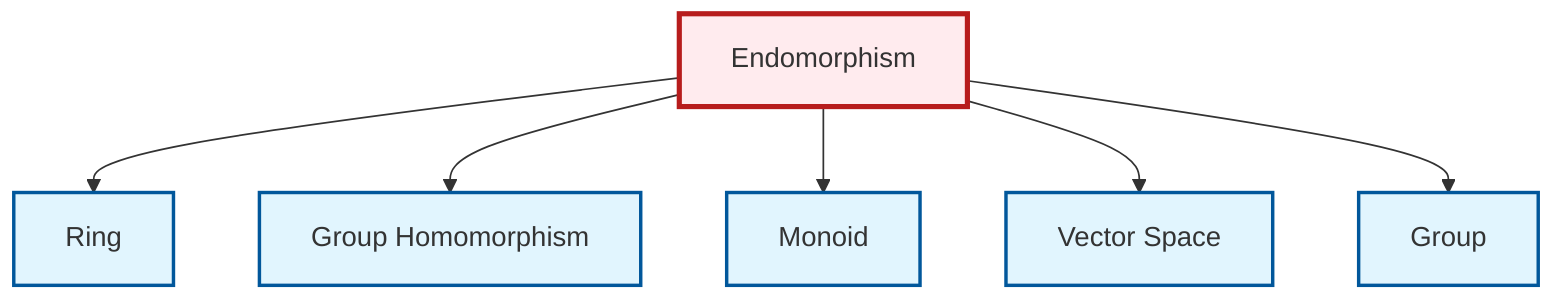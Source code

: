 graph TD
    classDef definition fill:#e1f5fe,stroke:#01579b,stroke-width:2px
    classDef theorem fill:#f3e5f5,stroke:#4a148c,stroke-width:2px
    classDef axiom fill:#fff3e0,stroke:#e65100,stroke-width:2px
    classDef example fill:#e8f5e9,stroke:#1b5e20,stroke-width:2px
    classDef current fill:#ffebee,stroke:#b71c1c,stroke-width:3px
    def-endomorphism["Endomorphism"]:::definition
    def-group["Group"]:::definition
    def-ring["Ring"]:::definition
    def-vector-space["Vector Space"]:::definition
    def-monoid["Monoid"]:::definition
    def-homomorphism["Group Homomorphism"]:::definition
    def-endomorphism --> def-ring
    def-endomorphism --> def-homomorphism
    def-endomorphism --> def-monoid
    def-endomorphism --> def-vector-space
    def-endomorphism --> def-group
    class def-endomorphism current